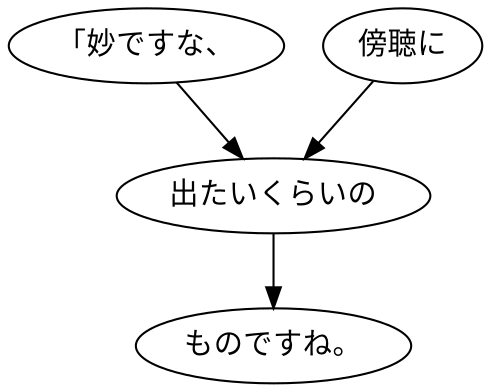 digraph graph8616 {
	node0 [label="「妙ですな、"];
	node1 [label="傍聴に"];
	node2 [label="出たいくらいの"];
	node3 [label="ものですね。"];
	node0 -> node2;
	node1 -> node2;
	node2 -> node3;
}
